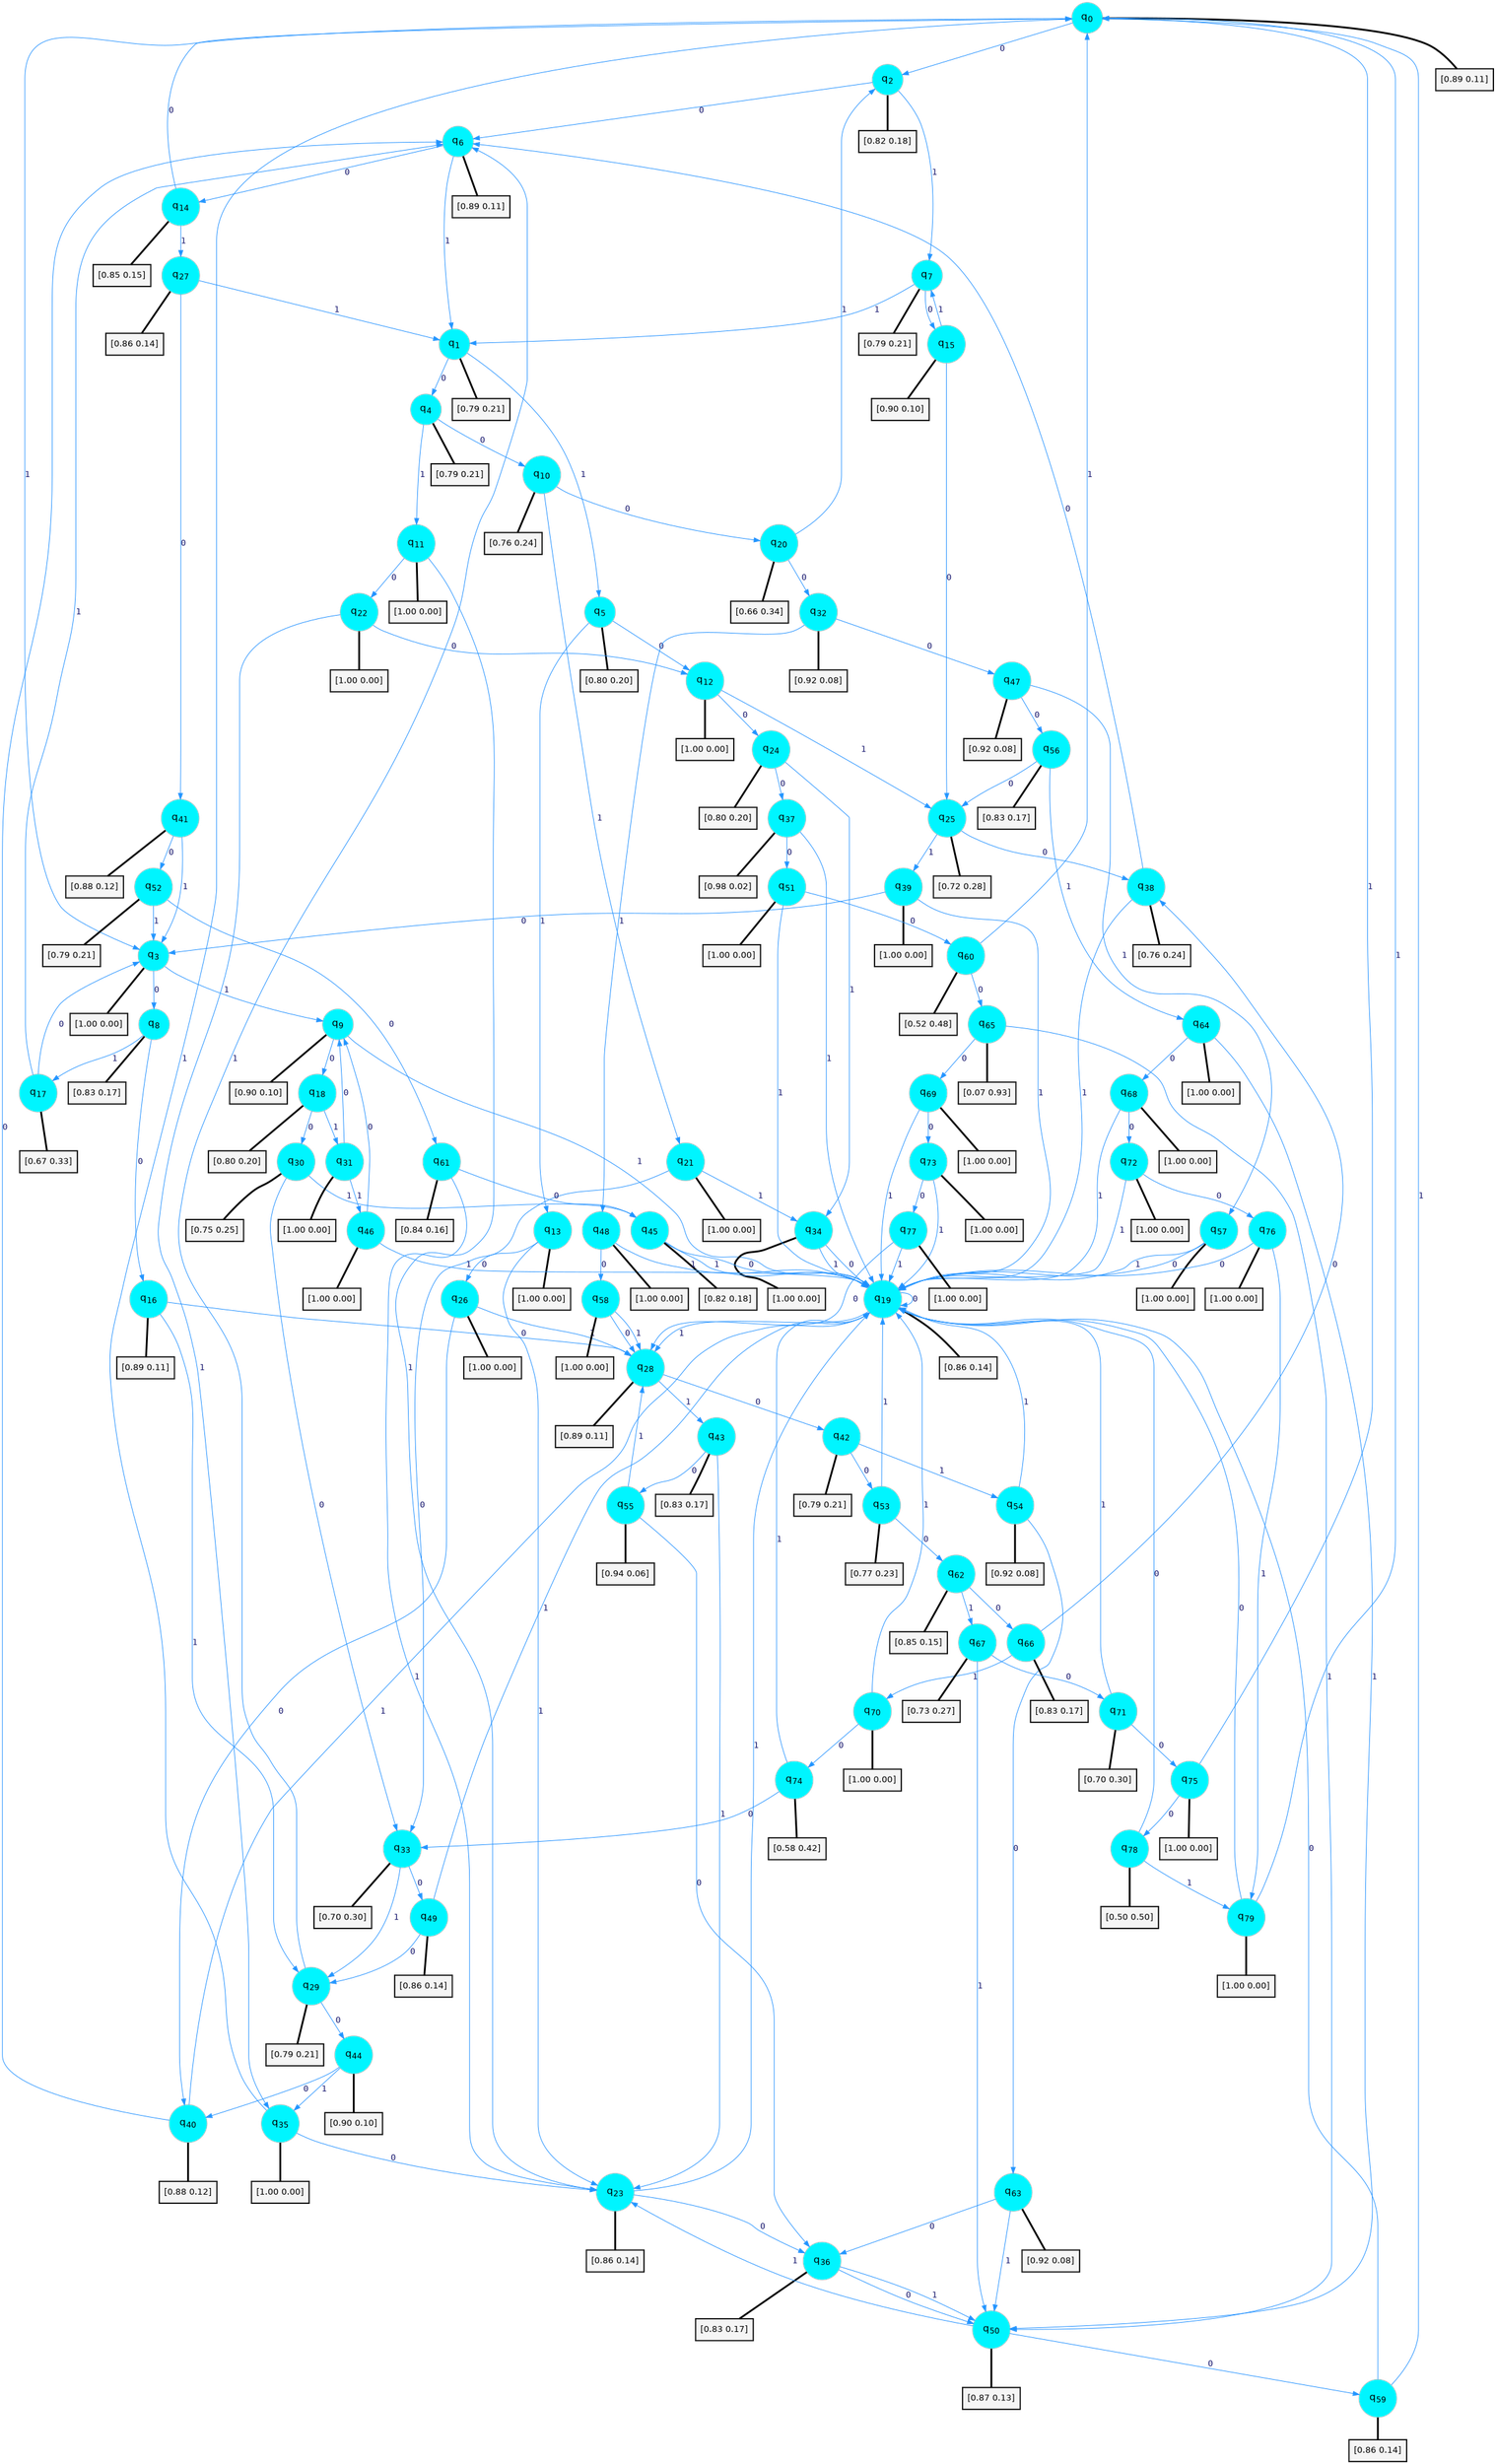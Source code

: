 digraph G {
graph [
bgcolor=transparent, dpi=300, rankdir=TD, size="40,25"];
node [
color=gray, fillcolor=turquoise1, fontcolor=black, fontname=Helvetica, fontsize=16, fontweight=bold, shape=circle, style=filled];
edge [
arrowsize=1, color=dodgerblue1, fontcolor=midnightblue, fontname=courier, fontweight=bold, penwidth=1, style=solid, weight=20];
0[label=<q<SUB>0</SUB>>];
1[label=<q<SUB>1</SUB>>];
2[label=<q<SUB>2</SUB>>];
3[label=<q<SUB>3</SUB>>];
4[label=<q<SUB>4</SUB>>];
5[label=<q<SUB>5</SUB>>];
6[label=<q<SUB>6</SUB>>];
7[label=<q<SUB>7</SUB>>];
8[label=<q<SUB>8</SUB>>];
9[label=<q<SUB>9</SUB>>];
10[label=<q<SUB>10</SUB>>];
11[label=<q<SUB>11</SUB>>];
12[label=<q<SUB>12</SUB>>];
13[label=<q<SUB>13</SUB>>];
14[label=<q<SUB>14</SUB>>];
15[label=<q<SUB>15</SUB>>];
16[label=<q<SUB>16</SUB>>];
17[label=<q<SUB>17</SUB>>];
18[label=<q<SUB>18</SUB>>];
19[label=<q<SUB>19</SUB>>];
20[label=<q<SUB>20</SUB>>];
21[label=<q<SUB>21</SUB>>];
22[label=<q<SUB>22</SUB>>];
23[label=<q<SUB>23</SUB>>];
24[label=<q<SUB>24</SUB>>];
25[label=<q<SUB>25</SUB>>];
26[label=<q<SUB>26</SUB>>];
27[label=<q<SUB>27</SUB>>];
28[label=<q<SUB>28</SUB>>];
29[label=<q<SUB>29</SUB>>];
30[label=<q<SUB>30</SUB>>];
31[label=<q<SUB>31</SUB>>];
32[label=<q<SUB>32</SUB>>];
33[label=<q<SUB>33</SUB>>];
34[label=<q<SUB>34</SUB>>];
35[label=<q<SUB>35</SUB>>];
36[label=<q<SUB>36</SUB>>];
37[label=<q<SUB>37</SUB>>];
38[label=<q<SUB>38</SUB>>];
39[label=<q<SUB>39</SUB>>];
40[label=<q<SUB>40</SUB>>];
41[label=<q<SUB>41</SUB>>];
42[label=<q<SUB>42</SUB>>];
43[label=<q<SUB>43</SUB>>];
44[label=<q<SUB>44</SUB>>];
45[label=<q<SUB>45</SUB>>];
46[label=<q<SUB>46</SUB>>];
47[label=<q<SUB>47</SUB>>];
48[label=<q<SUB>48</SUB>>];
49[label=<q<SUB>49</SUB>>];
50[label=<q<SUB>50</SUB>>];
51[label=<q<SUB>51</SUB>>];
52[label=<q<SUB>52</SUB>>];
53[label=<q<SUB>53</SUB>>];
54[label=<q<SUB>54</SUB>>];
55[label=<q<SUB>55</SUB>>];
56[label=<q<SUB>56</SUB>>];
57[label=<q<SUB>57</SUB>>];
58[label=<q<SUB>58</SUB>>];
59[label=<q<SUB>59</SUB>>];
60[label=<q<SUB>60</SUB>>];
61[label=<q<SUB>61</SUB>>];
62[label=<q<SUB>62</SUB>>];
63[label=<q<SUB>63</SUB>>];
64[label=<q<SUB>64</SUB>>];
65[label=<q<SUB>65</SUB>>];
66[label=<q<SUB>66</SUB>>];
67[label=<q<SUB>67</SUB>>];
68[label=<q<SUB>68</SUB>>];
69[label=<q<SUB>69</SUB>>];
70[label=<q<SUB>70</SUB>>];
71[label=<q<SUB>71</SUB>>];
72[label=<q<SUB>72</SUB>>];
73[label=<q<SUB>73</SUB>>];
74[label=<q<SUB>74</SUB>>];
75[label=<q<SUB>75</SUB>>];
76[label=<q<SUB>76</SUB>>];
77[label=<q<SUB>77</SUB>>];
78[label=<q<SUB>78</SUB>>];
79[label=<q<SUB>79</SUB>>];
80[label="[0.89 0.11]", shape=box,fontcolor=black, fontname=Helvetica, fontsize=14, penwidth=2, fillcolor=whitesmoke,color=black];
81[label="[0.79 0.21]", shape=box,fontcolor=black, fontname=Helvetica, fontsize=14, penwidth=2, fillcolor=whitesmoke,color=black];
82[label="[0.82 0.18]", shape=box,fontcolor=black, fontname=Helvetica, fontsize=14, penwidth=2, fillcolor=whitesmoke,color=black];
83[label="[1.00 0.00]", shape=box,fontcolor=black, fontname=Helvetica, fontsize=14, penwidth=2, fillcolor=whitesmoke,color=black];
84[label="[0.79 0.21]", shape=box,fontcolor=black, fontname=Helvetica, fontsize=14, penwidth=2, fillcolor=whitesmoke,color=black];
85[label="[0.80 0.20]", shape=box,fontcolor=black, fontname=Helvetica, fontsize=14, penwidth=2, fillcolor=whitesmoke,color=black];
86[label="[0.89 0.11]", shape=box,fontcolor=black, fontname=Helvetica, fontsize=14, penwidth=2, fillcolor=whitesmoke,color=black];
87[label="[0.79 0.21]", shape=box,fontcolor=black, fontname=Helvetica, fontsize=14, penwidth=2, fillcolor=whitesmoke,color=black];
88[label="[0.83 0.17]", shape=box,fontcolor=black, fontname=Helvetica, fontsize=14, penwidth=2, fillcolor=whitesmoke,color=black];
89[label="[0.90 0.10]", shape=box,fontcolor=black, fontname=Helvetica, fontsize=14, penwidth=2, fillcolor=whitesmoke,color=black];
90[label="[0.76 0.24]", shape=box,fontcolor=black, fontname=Helvetica, fontsize=14, penwidth=2, fillcolor=whitesmoke,color=black];
91[label="[1.00 0.00]", shape=box,fontcolor=black, fontname=Helvetica, fontsize=14, penwidth=2, fillcolor=whitesmoke,color=black];
92[label="[1.00 0.00]", shape=box,fontcolor=black, fontname=Helvetica, fontsize=14, penwidth=2, fillcolor=whitesmoke,color=black];
93[label="[1.00 0.00]", shape=box,fontcolor=black, fontname=Helvetica, fontsize=14, penwidth=2, fillcolor=whitesmoke,color=black];
94[label="[0.85 0.15]", shape=box,fontcolor=black, fontname=Helvetica, fontsize=14, penwidth=2, fillcolor=whitesmoke,color=black];
95[label="[0.90 0.10]", shape=box,fontcolor=black, fontname=Helvetica, fontsize=14, penwidth=2, fillcolor=whitesmoke,color=black];
96[label="[0.89 0.11]", shape=box,fontcolor=black, fontname=Helvetica, fontsize=14, penwidth=2, fillcolor=whitesmoke,color=black];
97[label="[0.67 0.33]", shape=box,fontcolor=black, fontname=Helvetica, fontsize=14, penwidth=2, fillcolor=whitesmoke,color=black];
98[label="[0.80 0.20]", shape=box,fontcolor=black, fontname=Helvetica, fontsize=14, penwidth=2, fillcolor=whitesmoke,color=black];
99[label="[0.86 0.14]", shape=box,fontcolor=black, fontname=Helvetica, fontsize=14, penwidth=2, fillcolor=whitesmoke,color=black];
100[label="[0.66 0.34]", shape=box,fontcolor=black, fontname=Helvetica, fontsize=14, penwidth=2, fillcolor=whitesmoke,color=black];
101[label="[1.00 0.00]", shape=box,fontcolor=black, fontname=Helvetica, fontsize=14, penwidth=2, fillcolor=whitesmoke,color=black];
102[label="[1.00 0.00]", shape=box,fontcolor=black, fontname=Helvetica, fontsize=14, penwidth=2, fillcolor=whitesmoke,color=black];
103[label="[0.86 0.14]", shape=box,fontcolor=black, fontname=Helvetica, fontsize=14, penwidth=2, fillcolor=whitesmoke,color=black];
104[label="[0.80 0.20]", shape=box,fontcolor=black, fontname=Helvetica, fontsize=14, penwidth=2, fillcolor=whitesmoke,color=black];
105[label="[0.72 0.28]", shape=box,fontcolor=black, fontname=Helvetica, fontsize=14, penwidth=2, fillcolor=whitesmoke,color=black];
106[label="[1.00 0.00]", shape=box,fontcolor=black, fontname=Helvetica, fontsize=14, penwidth=2, fillcolor=whitesmoke,color=black];
107[label="[0.86 0.14]", shape=box,fontcolor=black, fontname=Helvetica, fontsize=14, penwidth=2, fillcolor=whitesmoke,color=black];
108[label="[0.89 0.11]", shape=box,fontcolor=black, fontname=Helvetica, fontsize=14, penwidth=2, fillcolor=whitesmoke,color=black];
109[label="[0.79 0.21]", shape=box,fontcolor=black, fontname=Helvetica, fontsize=14, penwidth=2, fillcolor=whitesmoke,color=black];
110[label="[0.75 0.25]", shape=box,fontcolor=black, fontname=Helvetica, fontsize=14, penwidth=2, fillcolor=whitesmoke,color=black];
111[label="[1.00 0.00]", shape=box,fontcolor=black, fontname=Helvetica, fontsize=14, penwidth=2, fillcolor=whitesmoke,color=black];
112[label="[0.92 0.08]", shape=box,fontcolor=black, fontname=Helvetica, fontsize=14, penwidth=2, fillcolor=whitesmoke,color=black];
113[label="[0.70 0.30]", shape=box,fontcolor=black, fontname=Helvetica, fontsize=14, penwidth=2, fillcolor=whitesmoke,color=black];
114[label="[1.00 0.00]", shape=box,fontcolor=black, fontname=Helvetica, fontsize=14, penwidth=2, fillcolor=whitesmoke,color=black];
115[label="[1.00 0.00]", shape=box,fontcolor=black, fontname=Helvetica, fontsize=14, penwidth=2, fillcolor=whitesmoke,color=black];
116[label="[0.83 0.17]", shape=box,fontcolor=black, fontname=Helvetica, fontsize=14, penwidth=2, fillcolor=whitesmoke,color=black];
117[label="[0.98 0.02]", shape=box,fontcolor=black, fontname=Helvetica, fontsize=14, penwidth=2, fillcolor=whitesmoke,color=black];
118[label="[0.76 0.24]", shape=box,fontcolor=black, fontname=Helvetica, fontsize=14, penwidth=2, fillcolor=whitesmoke,color=black];
119[label="[1.00 0.00]", shape=box,fontcolor=black, fontname=Helvetica, fontsize=14, penwidth=2, fillcolor=whitesmoke,color=black];
120[label="[0.88 0.12]", shape=box,fontcolor=black, fontname=Helvetica, fontsize=14, penwidth=2, fillcolor=whitesmoke,color=black];
121[label="[0.88 0.12]", shape=box,fontcolor=black, fontname=Helvetica, fontsize=14, penwidth=2, fillcolor=whitesmoke,color=black];
122[label="[0.79 0.21]", shape=box,fontcolor=black, fontname=Helvetica, fontsize=14, penwidth=2, fillcolor=whitesmoke,color=black];
123[label="[0.83 0.17]", shape=box,fontcolor=black, fontname=Helvetica, fontsize=14, penwidth=2, fillcolor=whitesmoke,color=black];
124[label="[0.90 0.10]", shape=box,fontcolor=black, fontname=Helvetica, fontsize=14, penwidth=2, fillcolor=whitesmoke,color=black];
125[label="[0.82 0.18]", shape=box,fontcolor=black, fontname=Helvetica, fontsize=14, penwidth=2, fillcolor=whitesmoke,color=black];
126[label="[1.00 0.00]", shape=box,fontcolor=black, fontname=Helvetica, fontsize=14, penwidth=2, fillcolor=whitesmoke,color=black];
127[label="[0.92 0.08]", shape=box,fontcolor=black, fontname=Helvetica, fontsize=14, penwidth=2, fillcolor=whitesmoke,color=black];
128[label="[1.00 0.00]", shape=box,fontcolor=black, fontname=Helvetica, fontsize=14, penwidth=2, fillcolor=whitesmoke,color=black];
129[label="[0.86 0.14]", shape=box,fontcolor=black, fontname=Helvetica, fontsize=14, penwidth=2, fillcolor=whitesmoke,color=black];
130[label="[0.87 0.13]", shape=box,fontcolor=black, fontname=Helvetica, fontsize=14, penwidth=2, fillcolor=whitesmoke,color=black];
131[label="[1.00 0.00]", shape=box,fontcolor=black, fontname=Helvetica, fontsize=14, penwidth=2, fillcolor=whitesmoke,color=black];
132[label="[0.79 0.21]", shape=box,fontcolor=black, fontname=Helvetica, fontsize=14, penwidth=2, fillcolor=whitesmoke,color=black];
133[label="[0.77 0.23]", shape=box,fontcolor=black, fontname=Helvetica, fontsize=14, penwidth=2, fillcolor=whitesmoke,color=black];
134[label="[0.92 0.08]", shape=box,fontcolor=black, fontname=Helvetica, fontsize=14, penwidth=2, fillcolor=whitesmoke,color=black];
135[label="[0.94 0.06]", shape=box,fontcolor=black, fontname=Helvetica, fontsize=14, penwidth=2, fillcolor=whitesmoke,color=black];
136[label="[0.83 0.17]", shape=box,fontcolor=black, fontname=Helvetica, fontsize=14, penwidth=2, fillcolor=whitesmoke,color=black];
137[label="[1.00 0.00]", shape=box,fontcolor=black, fontname=Helvetica, fontsize=14, penwidth=2, fillcolor=whitesmoke,color=black];
138[label="[1.00 0.00]", shape=box,fontcolor=black, fontname=Helvetica, fontsize=14, penwidth=2, fillcolor=whitesmoke,color=black];
139[label="[0.86 0.14]", shape=box,fontcolor=black, fontname=Helvetica, fontsize=14, penwidth=2, fillcolor=whitesmoke,color=black];
140[label="[0.52 0.48]", shape=box,fontcolor=black, fontname=Helvetica, fontsize=14, penwidth=2, fillcolor=whitesmoke,color=black];
141[label="[0.84 0.16]", shape=box,fontcolor=black, fontname=Helvetica, fontsize=14, penwidth=2, fillcolor=whitesmoke,color=black];
142[label="[0.85 0.15]", shape=box,fontcolor=black, fontname=Helvetica, fontsize=14, penwidth=2, fillcolor=whitesmoke,color=black];
143[label="[0.92 0.08]", shape=box,fontcolor=black, fontname=Helvetica, fontsize=14, penwidth=2, fillcolor=whitesmoke,color=black];
144[label="[1.00 0.00]", shape=box,fontcolor=black, fontname=Helvetica, fontsize=14, penwidth=2, fillcolor=whitesmoke,color=black];
145[label="[0.07 0.93]", shape=box,fontcolor=black, fontname=Helvetica, fontsize=14, penwidth=2, fillcolor=whitesmoke,color=black];
146[label="[0.83 0.17]", shape=box,fontcolor=black, fontname=Helvetica, fontsize=14, penwidth=2, fillcolor=whitesmoke,color=black];
147[label="[0.73 0.27]", shape=box,fontcolor=black, fontname=Helvetica, fontsize=14, penwidth=2, fillcolor=whitesmoke,color=black];
148[label="[1.00 0.00]", shape=box,fontcolor=black, fontname=Helvetica, fontsize=14, penwidth=2, fillcolor=whitesmoke,color=black];
149[label="[1.00 0.00]", shape=box,fontcolor=black, fontname=Helvetica, fontsize=14, penwidth=2, fillcolor=whitesmoke,color=black];
150[label="[1.00 0.00]", shape=box,fontcolor=black, fontname=Helvetica, fontsize=14, penwidth=2, fillcolor=whitesmoke,color=black];
151[label="[0.70 0.30]", shape=box,fontcolor=black, fontname=Helvetica, fontsize=14, penwidth=2, fillcolor=whitesmoke,color=black];
152[label="[1.00 0.00]", shape=box,fontcolor=black, fontname=Helvetica, fontsize=14, penwidth=2, fillcolor=whitesmoke,color=black];
153[label="[1.00 0.00]", shape=box,fontcolor=black, fontname=Helvetica, fontsize=14, penwidth=2, fillcolor=whitesmoke,color=black];
154[label="[0.58 0.42]", shape=box,fontcolor=black, fontname=Helvetica, fontsize=14, penwidth=2, fillcolor=whitesmoke,color=black];
155[label="[1.00 0.00]", shape=box,fontcolor=black, fontname=Helvetica, fontsize=14, penwidth=2, fillcolor=whitesmoke,color=black];
156[label="[1.00 0.00]", shape=box,fontcolor=black, fontname=Helvetica, fontsize=14, penwidth=2, fillcolor=whitesmoke,color=black];
157[label="[1.00 0.00]", shape=box,fontcolor=black, fontname=Helvetica, fontsize=14, penwidth=2, fillcolor=whitesmoke,color=black];
158[label="[0.50 0.50]", shape=box,fontcolor=black, fontname=Helvetica, fontsize=14, penwidth=2, fillcolor=whitesmoke,color=black];
159[label="[1.00 0.00]", shape=box,fontcolor=black, fontname=Helvetica, fontsize=14, penwidth=2, fillcolor=whitesmoke,color=black];
0->2 [label=0];
0->3 [label=1];
0->80 [arrowhead=none, penwidth=3,color=black];
1->4 [label=0];
1->5 [label=1];
1->81 [arrowhead=none, penwidth=3,color=black];
2->6 [label=0];
2->7 [label=1];
2->82 [arrowhead=none, penwidth=3,color=black];
3->8 [label=0];
3->9 [label=1];
3->83 [arrowhead=none, penwidth=3,color=black];
4->10 [label=0];
4->11 [label=1];
4->84 [arrowhead=none, penwidth=3,color=black];
5->12 [label=0];
5->13 [label=1];
5->85 [arrowhead=none, penwidth=3,color=black];
6->14 [label=0];
6->1 [label=1];
6->86 [arrowhead=none, penwidth=3,color=black];
7->15 [label=0];
7->1 [label=1];
7->87 [arrowhead=none, penwidth=3,color=black];
8->16 [label=0];
8->17 [label=1];
8->88 [arrowhead=none, penwidth=3,color=black];
9->18 [label=0];
9->19 [label=1];
9->89 [arrowhead=none, penwidth=3,color=black];
10->20 [label=0];
10->21 [label=1];
10->90 [arrowhead=none, penwidth=3,color=black];
11->22 [label=0];
11->23 [label=1];
11->91 [arrowhead=none, penwidth=3,color=black];
12->24 [label=0];
12->25 [label=1];
12->92 [arrowhead=none, penwidth=3,color=black];
13->26 [label=0];
13->23 [label=1];
13->93 [arrowhead=none, penwidth=3,color=black];
14->0 [label=0];
14->27 [label=1];
14->94 [arrowhead=none, penwidth=3,color=black];
15->25 [label=0];
15->7 [label=1];
15->95 [arrowhead=none, penwidth=3,color=black];
16->28 [label=0];
16->29 [label=1];
16->96 [arrowhead=none, penwidth=3,color=black];
17->3 [label=0];
17->6 [label=1];
17->97 [arrowhead=none, penwidth=3,color=black];
18->30 [label=0];
18->31 [label=1];
18->98 [arrowhead=none, penwidth=3,color=black];
19->19 [label=0];
19->28 [label=1];
19->99 [arrowhead=none, penwidth=3,color=black];
20->32 [label=0];
20->2 [label=1];
20->100 [arrowhead=none, penwidth=3,color=black];
21->33 [label=0];
21->34 [label=1];
21->101 [arrowhead=none, penwidth=3,color=black];
22->12 [label=0];
22->35 [label=1];
22->102 [arrowhead=none, penwidth=3,color=black];
23->36 [label=0];
23->19 [label=1];
23->103 [arrowhead=none, penwidth=3,color=black];
24->37 [label=0];
24->34 [label=1];
24->104 [arrowhead=none, penwidth=3,color=black];
25->38 [label=0];
25->39 [label=1];
25->105 [arrowhead=none, penwidth=3,color=black];
26->40 [label=0];
26->28 [label=1];
26->106 [arrowhead=none, penwidth=3,color=black];
27->41 [label=0];
27->1 [label=1];
27->107 [arrowhead=none, penwidth=3,color=black];
28->42 [label=0];
28->43 [label=1];
28->108 [arrowhead=none, penwidth=3,color=black];
29->44 [label=0];
29->6 [label=1];
29->109 [arrowhead=none, penwidth=3,color=black];
30->33 [label=0];
30->45 [label=1];
30->110 [arrowhead=none, penwidth=3,color=black];
31->9 [label=0];
31->46 [label=1];
31->111 [arrowhead=none, penwidth=3,color=black];
32->47 [label=0];
32->48 [label=1];
32->112 [arrowhead=none, penwidth=3,color=black];
33->49 [label=0];
33->29 [label=1];
33->113 [arrowhead=none, penwidth=3,color=black];
34->19 [label=0];
34->19 [label=1];
34->114 [arrowhead=none, penwidth=3,color=black];
35->23 [label=0];
35->0 [label=1];
35->115 [arrowhead=none, penwidth=3,color=black];
36->50 [label=0];
36->50 [label=1];
36->116 [arrowhead=none, penwidth=3,color=black];
37->51 [label=0];
37->19 [label=1];
37->117 [arrowhead=none, penwidth=3,color=black];
38->6 [label=0];
38->19 [label=1];
38->118 [arrowhead=none, penwidth=3,color=black];
39->3 [label=0];
39->19 [label=1];
39->119 [arrowhead=none, penwidth=3,color=black];
40->6 [label=0];
40->19 [label=1];
40->120 [arrowhead=none, penwidth=3,color=black];
41->52 [label=0];
41->3 [label=1];
41->121 [arrowhead=none, penwidth=3,color=black];
42->53 [label=0];
42->54 [label=1];
42->122 [arrowhead=none, penwidth=3,color=black];
43->55 [label=0];
43->23 [label=1];
43->123 [arrowhead=none, penwidth=3,color=black];
44->40 [label=0];
44->35 [label=1];
44->124 [arrowhead=none, penwidth=3,color=black];
45->19 [label=0];
45->19 [label=1];
45->125 [arrowhead=none, penwidth=3,color=black];
46->9 [label=0];
46->19 [label=1];
46->126 [arrowhead=none, penwidth=3,color=black];
47->56 [label=0];
47->57 [label=1];
47->127 [arrowhead=none, penwidth=3,color=black];
48->58 [label=0];
48->19 [label=1];
48->128 [arrowhead=none, penwidth=3,color=black];
49->29 [label=0];
49->19 [label=1];
49->129 [arrowhead=none, penwidth=3,color=black];
50->59 [label=0];
50->23 [label=1];
50->130 [arrowhead=none, penwidth=3,color=black];
51->60 [label=0];
51->19 [label=1];
51->131 [arrowhead=none, penwidth=3,color=black];
52->61 [label=0];
52->3 [label=1];
52->132 [arrowhead=none, penwidth=3,color=black];
53->62 [label=0];
53->19 [label=1];
53->133 [arrowhead=none, penwidth=3,color=black];
54->63 [label=0];
54->19 [label=1];
54->134 [arrowhead=none, penwidth=3,color=black];
55->36 [label=0];
55->28 [label=1];
55->135 [arrowhead=none, penwidth=3,color=black];
56->25 [label=0];
56->64 [label=1];
56->136 [arrowhead=none, penwidth=3,color=black];
57->19 [label=0];
57->19 [label=1];
57->137 [arrowhead=none, penwidth=3,color=black];
58->28 [label=0];
58->28 [label=1];
58->138 [arrowhead=none, penwidth=3,color=black];
59->19 [label=0];
59->0 [label=1];
59->139 [arrowhead=none, penwidth=3,color=black];
60->65 [label=0];
60->0 [label=1];
60->140 [arrowhead=none, penwidth=3,color=black];
61->45 [label=0];
61->23 [label=1];
61->141 [arrowhead=none, penwidth=3,color=black];
62->66 [label=0];
62->67 [label=1];
62->142 [arrowhead=none, penwidth=3,color=black];
63->36 [label=0];
63->50 [label=1];
63->143 [arrowhead=none, penwidth=3,color=black];
64->68 [label=0];
64->50 [label=1];
64->144 [arrowhead=none, penwidth=3,color=black];
65->69 [label=0];
65->50 [label=1];
65->145 [arrowhead=none, penwidth=3,color=black];
66->38 [label=0];
66->70 [label=1];
66->146 [arrowhead=none, penwidth=3,color=black];
67->71 [label=0];
67->50 [label=1];
67->147 [arrowhead=none, penwidth=3,color=black];
68->72 [label=0];
68->19 [label=1];
68->148 [arrowhead=none, penwidth=3,color=black];
69->73 [label=0];
69->19 [label=1];
69->149 [arrowhead=none, penwidth=3,color=black];
70->74 [label=0];
70->19 [label=1];
70->150 [arrowhead=none, penwidth=3,color=black];
71->75 [label=0];
71->19 [label=1];
71->151 [arrowhead=none, penwidth=3,color=black];
72->76 [label=0];
72->19 [label=1];
72->152 [arrowhead=none, penwidth=3,color=black];
73->77 [label=0];
73->19 [label=1];
73->153 [arrowhead=none, penwidth=3,color=black];
74->33 [label=0];
74->19 [label=1];
74->154 [arrowhead=none, penwidth=3,color=black];
75->78 [label=0];
75->0 [label=1];
75->155 [arrowhead=none, penwidth=3,color=black];
76->19 [label=0];
76->79 [label=1];
76->156 [arrowhead=none, penwidth=3,color=black];
77->28 [label=0];
77->19 [label=1];
77->157 [arrowhead=none, penwidth=3,color=black];
78->19 [label=0];
78->79 [label=1];
78->158 [arrowhead=none, penwidth=3,color=black];
79->19 [label=0];
79->0 [label=1];
79->159 [arrowhead=none, penwidth=3,color=black];
}
